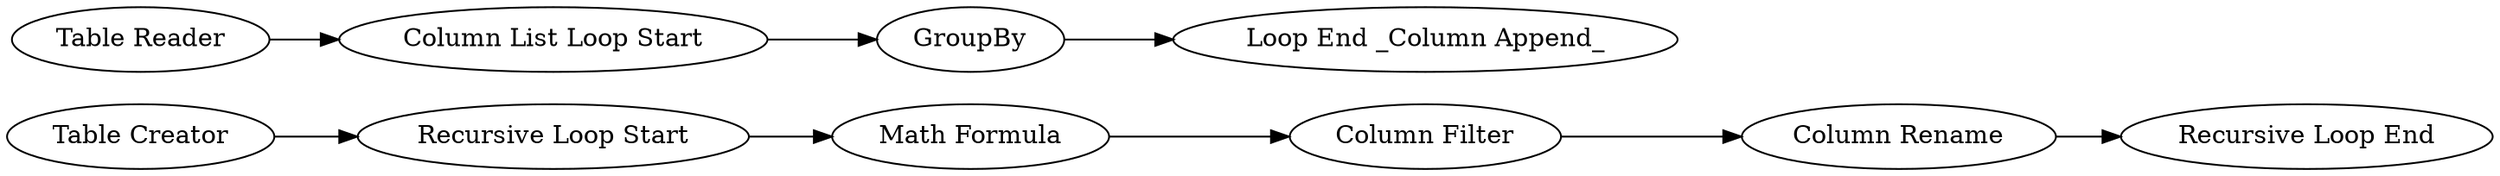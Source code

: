 digraph {
	"8062103461212317625_9" [label="Column Filter"]
	"8062103461212317625_4" [label="Math Formula"]
	"8062103461212317625_10" [label="Column Rename"]
	"8062103461212317625_19" [label="Recursive Loop End"]
	"8062103461212317625_1" [label="Column List Loop Start"]
	"8062103461212317625_8" [label="Table Creator"]
	"8062103461212317625_15" [label="Loop End _Column Append_"]
	"8062103461212317625_18" [label="Recursive Loop Start"]
	"8062103461212317625_20" [label="Table Reader"]
	"8062103461212317625_14" [label=GroupBy]
	"8062103461212317625_9" -> "8062103461212317625_10"
	"8062103461212317625_8" -> "8062103461212317625_18"
	"8062103461212317625_14" -> "8062103461212317625_15"
	"8062103461212317625_20" -> "8062103461212317625_1"
	"8062103461212317625_1" -> "8062103461212317625_14"
	"8062103461212317625_10" -> "8062103461212317625_19"
	"8062103461212317625_18" -> "8062103461212317625_4"
	"8062103461212317625_4" -> "8062103461212317625_9"
	rankdir=LR
}
